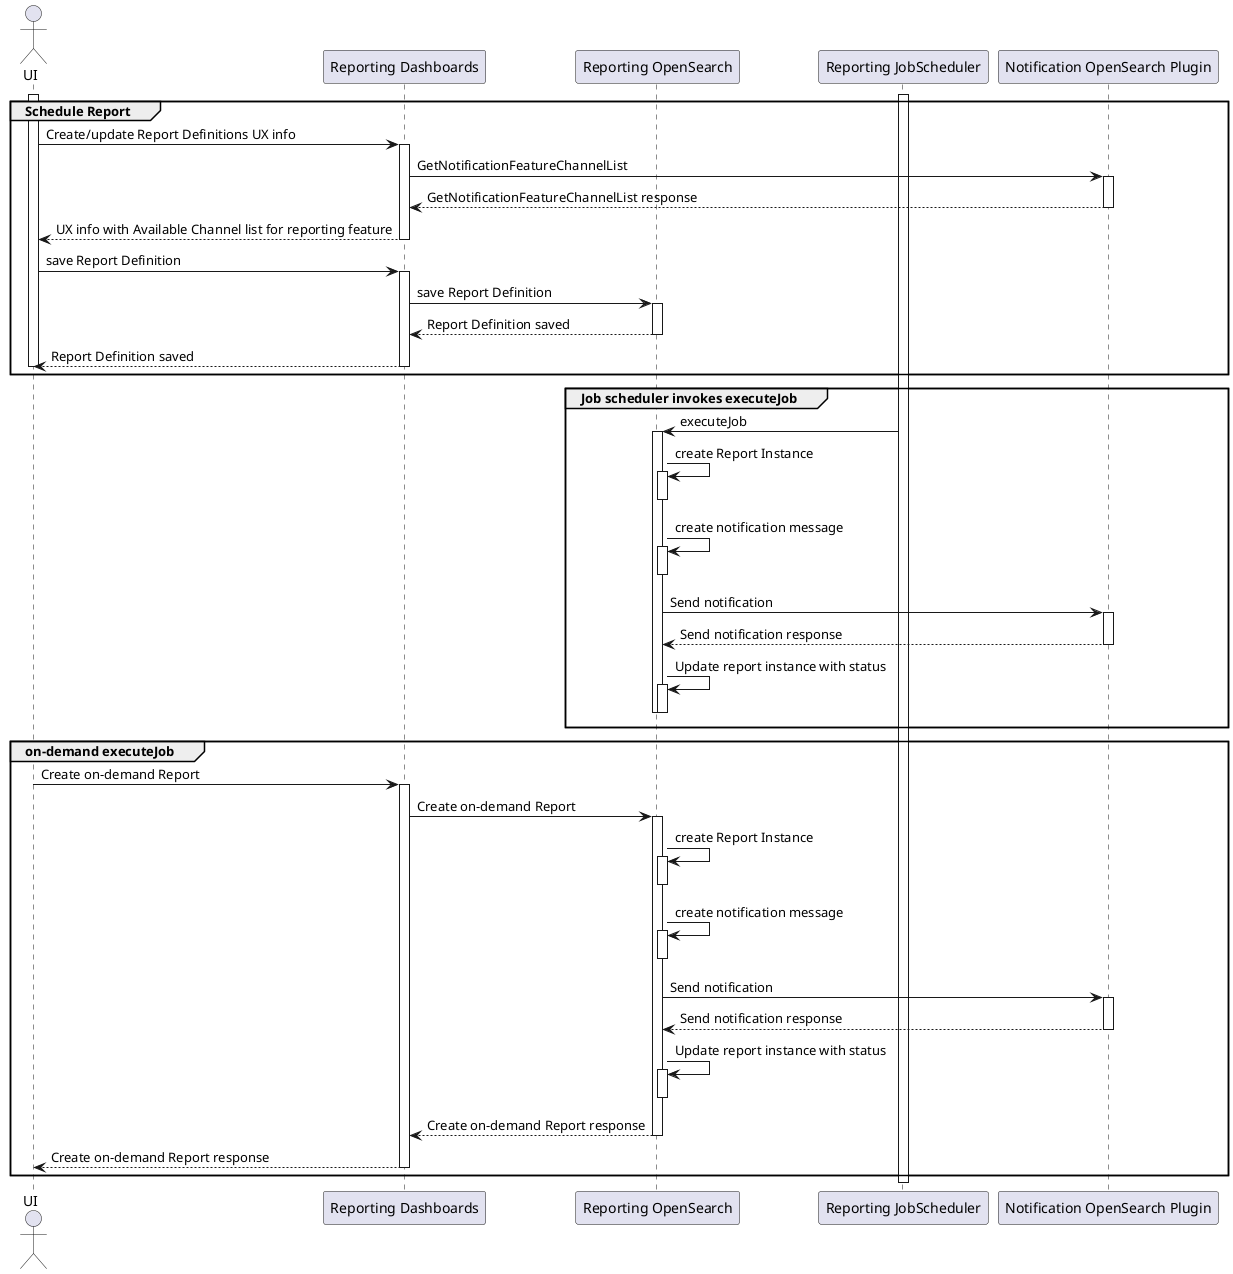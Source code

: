 @startuml

actor "UI" as ui
participant "Reporting Dashboards" as rd
participant "Reporting OpenSearch" as ros
participant "Reporting JobScheduler" as rjs
participant "Notification OpenSearch Plugin" as nos

activate rjs

group Schedule Report
activate ui
ui -> rd : Create/update Report Definitions UX info
activate rd
rd -> nos : GetNotificationFeatureChannelList
activate nos
nos --> rd : GetNotificationFeatureChannelList response
deactivate nos
rd --> ui : UX info with Available Channel list for reporting feature
deactivate rd
ui -> rd : save Report Definition
activate rd
rd -> ros : save Report Definition
activate ros
ros --> rd : Report Definition saved
deactivate ros
rd --> ui : Report Definition saved
deactivate rd
deactivate ui
end

group Job scheduler invokes executeJob
rjs -> ros : executeJob
activate ros
ros -> ros : create Report Instance
activate ros
deactivate ros
ros -> ros : create notification message
activate ros
deactivate ros
ros -> nos : Send notification
activate nos
nos --> ros : Send notification response
deactivate nos
ros -> ros : Update report instance with status
activate ros
deactivate ros
deactivate ros
end

group on-demand executeJob
activate ui
ui -> rd : Create on-demand Report
activate rd
rd -> ros : Create on-demand Report
activate ros
ros -> ros : create Report Instance
activate ros
deactivate ros
ros -> ros : create notification message
activate ros
deactivate ros
ros -> nos : Send notification
activate nos
nos --> ros : Send notification response
deactivate nos
ros -> ros : Update report instance with status
activate ros
deactivate ros
ros --> rd : Create on-demand Report response
deactivate ros
rd --> ui : Create on-demand Report response
deactivate
deactivate ui
end

deactivate rjs

@enduml